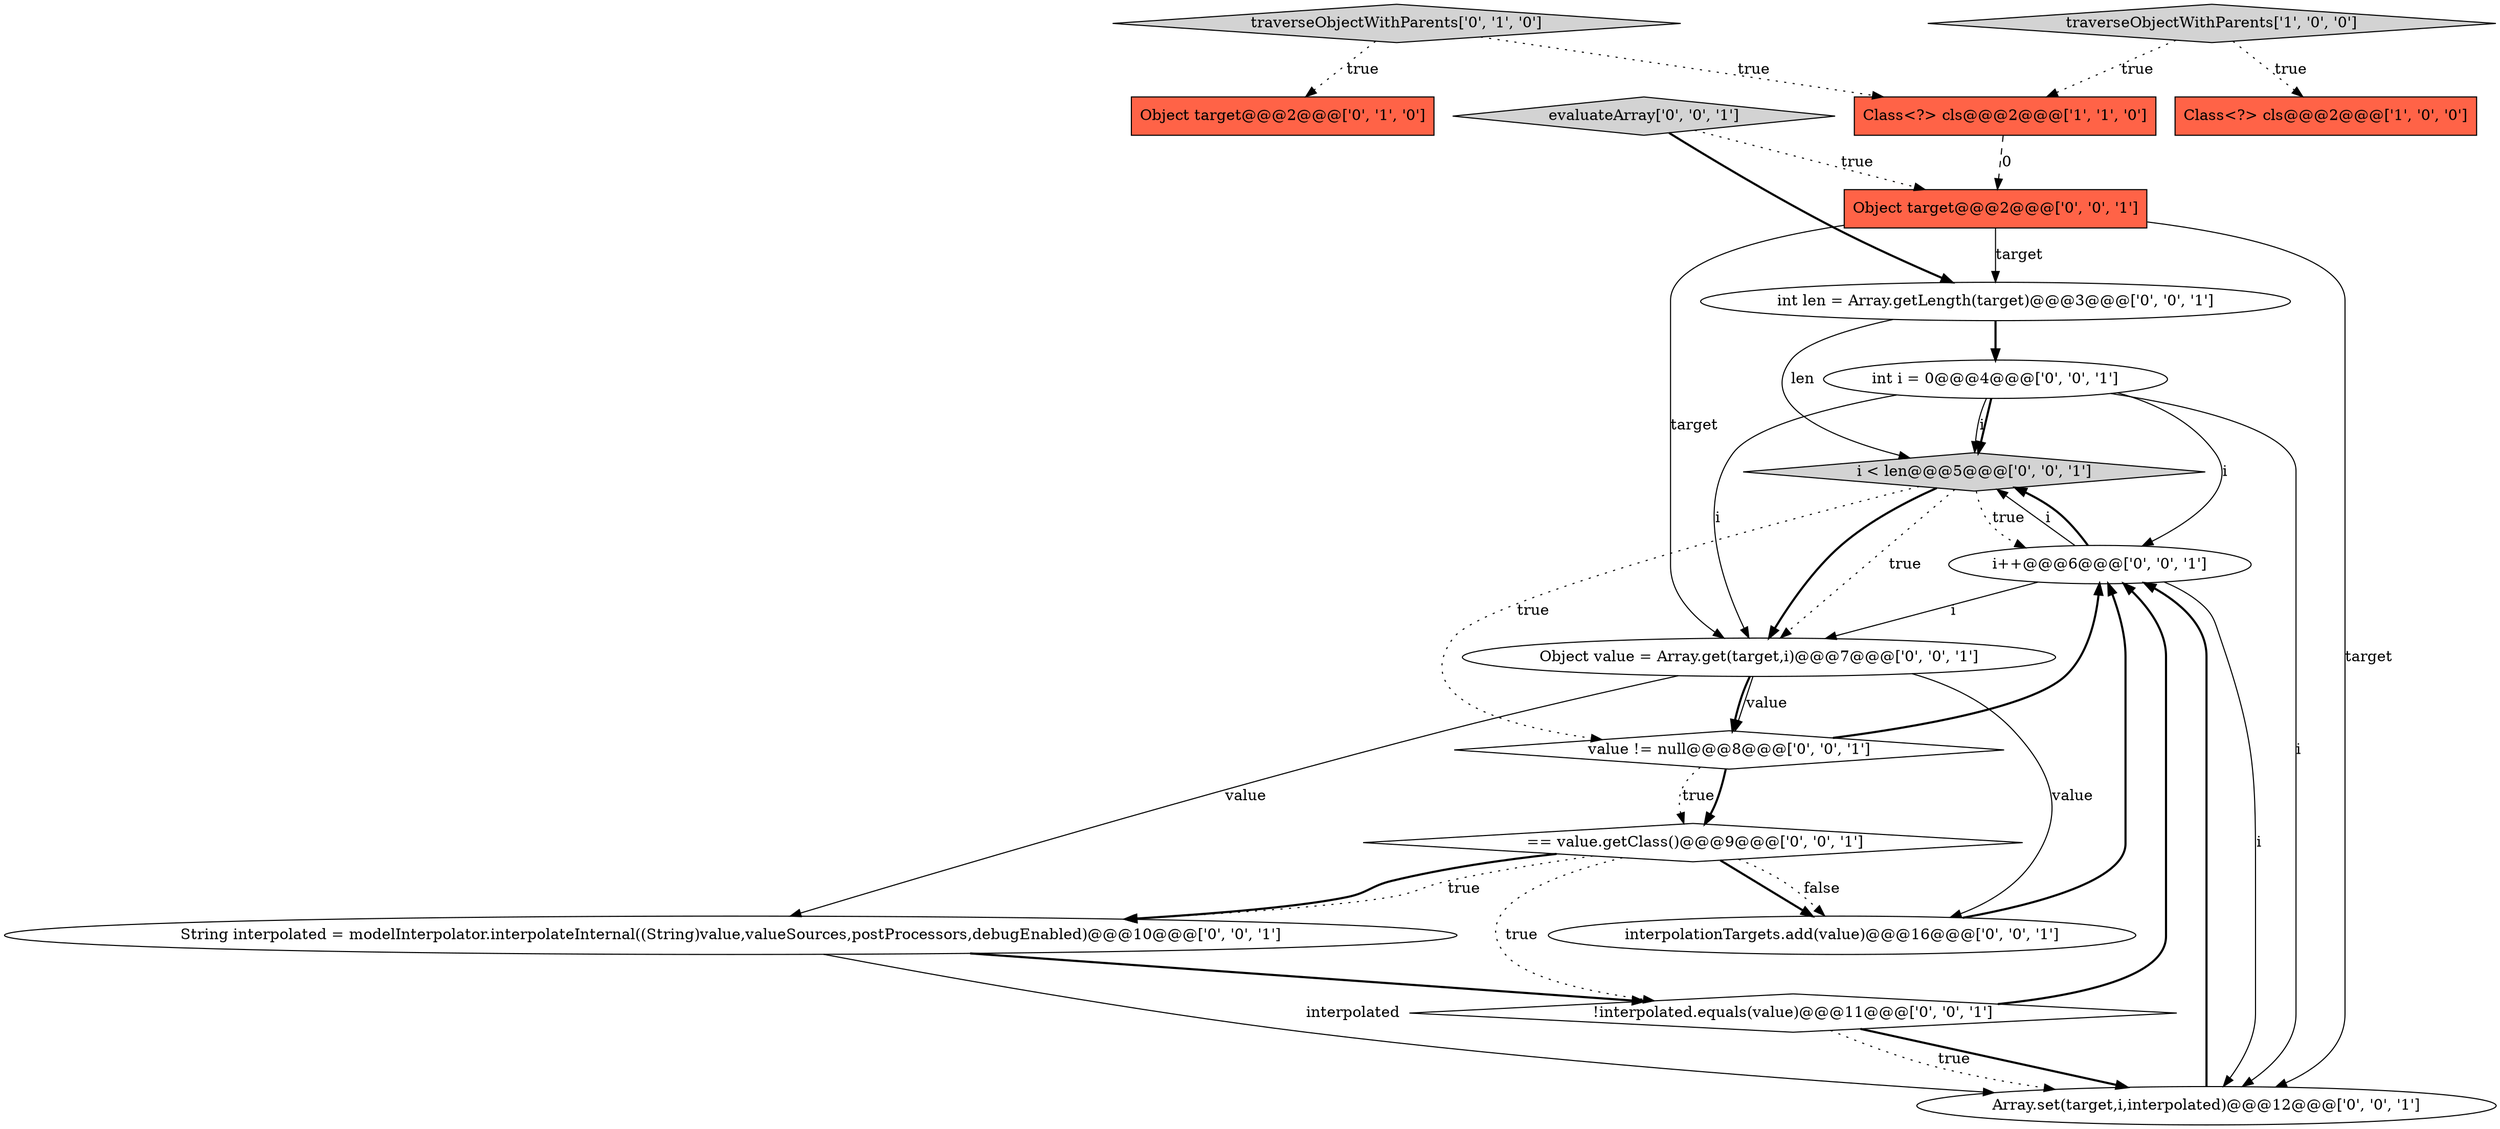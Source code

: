 digraph {
3 [style = filled, label = "Object target@@@2@@@['0', '1', '0']", fillcolor = tomato, shape = box image = "AAA0AAABBB2BBB"];
1 [style = filled, label = "Class<?> cls@@@2@@@['1', '0', '0']", fillcolor = tomato, shape = box image = "AAA0AAABBB1BBB"];
6 [style = filled, label = "int len = Array.getLength(target)@@@3@@@['0', '0', '1']", fillcolor = white, shape = ellipse image = "AAA0AAABBB3BBB"];
7 [style = filled, label = "i++@@@6@@@['0', '0', '1']", fillcolor = white, shape = ellipse image = "AAA0AAABBB3BBB"];
8 [style = filled, label = "evaluateArray['0', '0', '1']", fillcolor = lightgray, shape = diamond image = "AAA0AAABBB3BBB"];
13 [style = filled, label = "interpolationTargets.add(value)@@@16@@@['0', '0', '1']", fillcolor = white, shape = ellipse image = "AAA0AAABBB3BBB"];
10 [style = filled, label = "!interpolated.equals(value)@@@11@@@['0', '0', '1']", fillcolor = white, shape = diamond image = "AAA0AAABBB3BBB"];
2 [style = filled, label = "Class<?> cls@@@2@@@['1', '1', '0']", fillcolor = tomato, shape = box image = "AAA0AAABBB1BBB"];
15 [style = filled, label = "Array.set(target,i,interpolated)@@@12@@@['0', '0', '1']", fillcolor = white, shape = ellipse image = "AAA0AAABBB3BBB"];
9 [style = filled, label = "String interpolated = modelInterpolator.interpolateInternal((String)value,valueSources,postProcessors,debugEnabled)@@@10@@@['0', '0', '1']", fillcolor = white, shape = ellipse image = "AAA0AAABBB3BBB"];
0 [style = filled, label = "traverseObjectWithParents['1', '0', '0']", fillcolor = lightgray, shape = diamond image = "AAA0AAABBB1BBB"];
16 [style = filled, label = "i < len@@@5@@@['0', '0', '1']", fillcolor = lightgray, shape = diamond image = "AAA0AAABBB3BBB"];
17 [style = filled, label = " == value.getClass()@@@9@@@['0', '0', '1']", fillcolor = white, shape = diamond image = "AAA0AAABBB3BBB"];
12 [style = filled, label = "int i = 0@@@4@@@['0', '0', '1']", fillcolor = white, shape = ellipse image = "AAA0AAABBB3BBB"];
14 [style = filled, label = "Object value = Array.get(target,i)@@@7@@@['0', '0', '1']", fillcolor = white, shape = ellipse image = "AAA0AAABBB3BBB"];
11 [style = filled, label = "Object target@@@2@@@['0', '0', '1']", fillcolor = tomato, shape = box image = "AAA0AAABBB3BBB"];
4 [style = filled, label = "traverseObjectWithParents['0', '1', '0']", fillcolor = lightgray, shape = diamond image = "AAA0AAABBB2BBB"];
5 [style = filled, label = "value != null@@@8@@@['0', '0', '1']", fillcolor = white, shape = diamond image = "AAA0AAABBB3BBB"];
0->2 [style = dotted, label="true"];
14->5 [style = bold, label=""];
8->11 [style = dotted, label="true"];
5->17 [style = dotted, label="true"];
0->1 [style = dotted, label="true"];
13->7 [style = bold, label=""];
12->15 [style = solid, label="i"];
4->3 [style = dotted, label="true"];
7->14 [style = solid, label="i"];
14->13 [style = solid, label="value"];
7->16 [style = solid, label="i"];
6->16 [style = solid, label="len"];
9->15 [style = solid, label="interpolated"];
7->16 [style = bold, label=""];
14->9 [style = solid, label="value"];
16->14 [style = dotted, label="true"];
8->6 [style = bold, label=""];
16->7 [style = dotted, label="true"];
14->5 [style = solid, label="value"];
15->7 [style = bold, label=""];
17->9 [style = dotted, label="true"];
12->7 [style = solid, label="i"];
12->16 [style = bold, label=""];
5->17 [style = bold, label=""];
10->7 [style = bold, label=""];
11->15 [style = solid, label="target"];
7->15 [style = solid, label="i"];
11->14 [style = solid, label="target"];
11->6 [style = solid, label="target"];
17->10 [style = dotted, label="true"];
17->13 [style = bold, label=""];
16->14 [style = bold, label=""];
17->9 [style = bold, label=""];
17->13 [style = dotted, label="false"];
6->12 [style = bold, label=""];
12->16 [style = solid, label="i"];
10->15 [style = bold, label=""];
2->11 [style = dashed, label="0"];
10->15 [style = dotted, label="true"];
16->5 [style = dotted, label="true"];
5->7 [style = bold, label=""];
12->14 [style = solid, label="i"];
9->10 [style = bold, label=""];
4->2 [style = dotted, label="true"];
}
